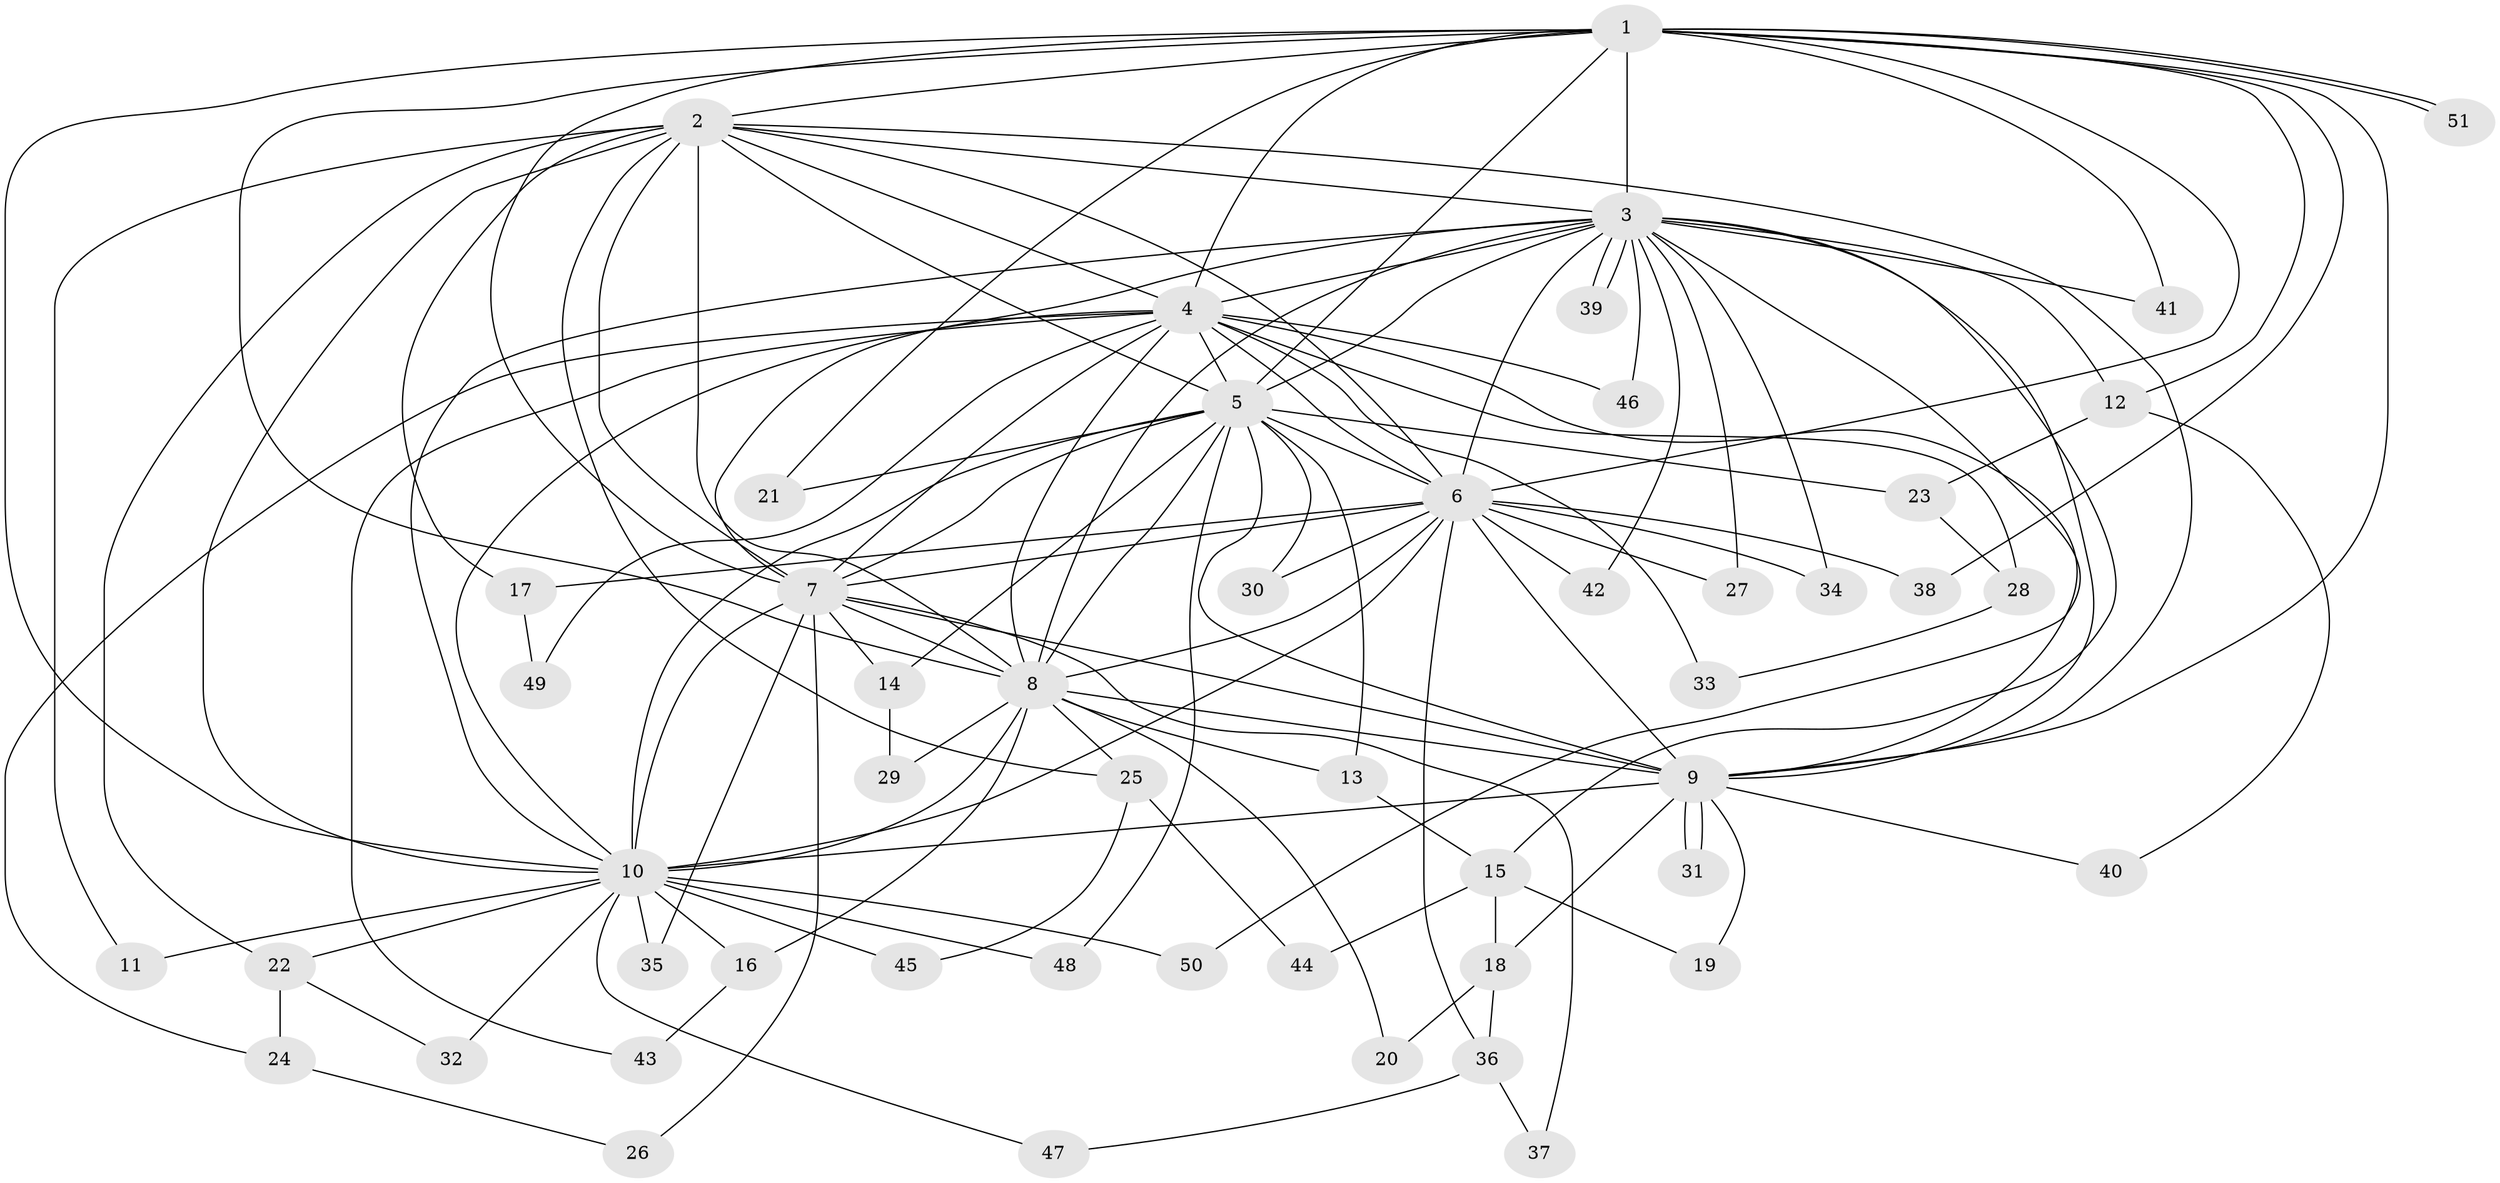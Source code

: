 // coarse degree distribution, {16: 0.05555555555555555, 14: 0.027777777777777776, 13: 0.1388888888888889, 12: 0.05555555555555555, 3: 0.19444444444444445, 5: 0.027777777777777776, 4: 0.1111111111111111, 2: 0.3055555555555556, 1: 0.08333333333333333}
// Generated by graph-tools (version 1.1) at 2025/36/03/04/25 23:36:16]
// undirected, 51 vertices, 127 edges
graph export_dot {
  node [color=gray90,style=filled];
  1;
  2;
  3;
  4;
  5;
  6;
  7;
  8;
  9;
  10;
  11;
  12;
  13;
  14;
  15;
  16;
  17;
  18;
  19;
  20;
  21;
  22;
  23;
  24;
  25;
  26;
  27;
  28;
  29;
  30;
  31;
  32;
  33;
  34;
  35;
  36;
  37;
  38;
  39;
  40;
  41;
  42;
  43;
  44;
  45;
  46;
  47;
  48;
  49;
  50;
  51;
  1 -- 2;
  1 -- 3;
  1 -- 4;
  1 -- 5;
  1 -- 6;
  1 -- 7;
  1 -- 8;
  1 -- 9;
  1 -- 10;
  1 -- 12;
  1 -- 21;
  1 -- 38;
  1 -- 41;
  1 -- 51;
  1 -- 51;
  2 -- 3;
  2 -- 4;
  2 -- 5;
  2 -- 6;
  2 -- 7;
  2 -- 8;
  2 -- 9;
  2 -- 10;
  2 -- 11;
  2 -- 17;
  2 -- 22;
  2 -- 25;
  3 -- 4;
  3 -- 5;
  3 -- 6;
  3 -- 7;
  3 -- 8;
  3 -- 9;
  3 -- 10;
  3 -- 12;
  3 -- 15;
  3 -- 27;
  3 -- 34;
  3 -- 39;
  3 -- 39;
  3 -- 41;
  3 -- 42;
  3 -- 46;
  3 -- 50;
  4 -- 5;
  4 -- 6;
  4 -- 7;
  4 -- 8;
  4 -- 9;
  4 -- 10;
  4 -- 24;
  4 -- 28;
  4 -- 33;
  4 -- 43;
  4 -- 46;
  4 -- 49;
  5 -- 6;
  5 -- 7;
  5 -- 8;
  5 -- 9;
  5 -- 10;
  5 -- 13;
  5 -- 14;
  5 -- 21;
  5 -- 23;
  5 -- 30;
  5 -- 48;
  6 -- 7;
  6 -- 8;
  6 -- 9;
  6 -- 10;
  6 -- 17;
  6 -- 27;
  6 -- 30;
  6 -- 34;
  6 -- 36;
  6 -- 38;
  6 -- 42;
  7 -- 8;
  7 -- 9;
  7 -- 10;
  7 -- 14;
  7 -- 26;
  7 -- 35;
  7 -- 37;
  8 -- 9;
  8 -- 10;
  8 -- 13;
  8 -- 16;
  8 -- 20;
  8 -- 25;
  8 -- 29;
  9 -- 10;
  9 -- 18;
  9 -- 19;
  9 -- 31;
  9 -- 31;
  9 -- 40;
  10 -- 11;
  10 -- 16;
  10 -- 22;
  10 -- 32;
  10 -- 35;
  10 -- 45;
  10 -- 47;
  10 -- 48;
  10 -- 50;
  12 -- 23;
  12 -- 40;
  13 -- 15;
  14 -- 29;
  15 -- 18;
  15 -- 19;
  15 -- 44;
  16 -- 43;
  17 -- 49;
  18 -- 20;
  18 -- 36;
  22 -- 24;
  22 -- 32;
  23 -- 28;
  24 -- 26;
  25 -- 44;
  25 -- 45;
  28 -- 33;
  36 -- 37;
  36 -- 47;
}
